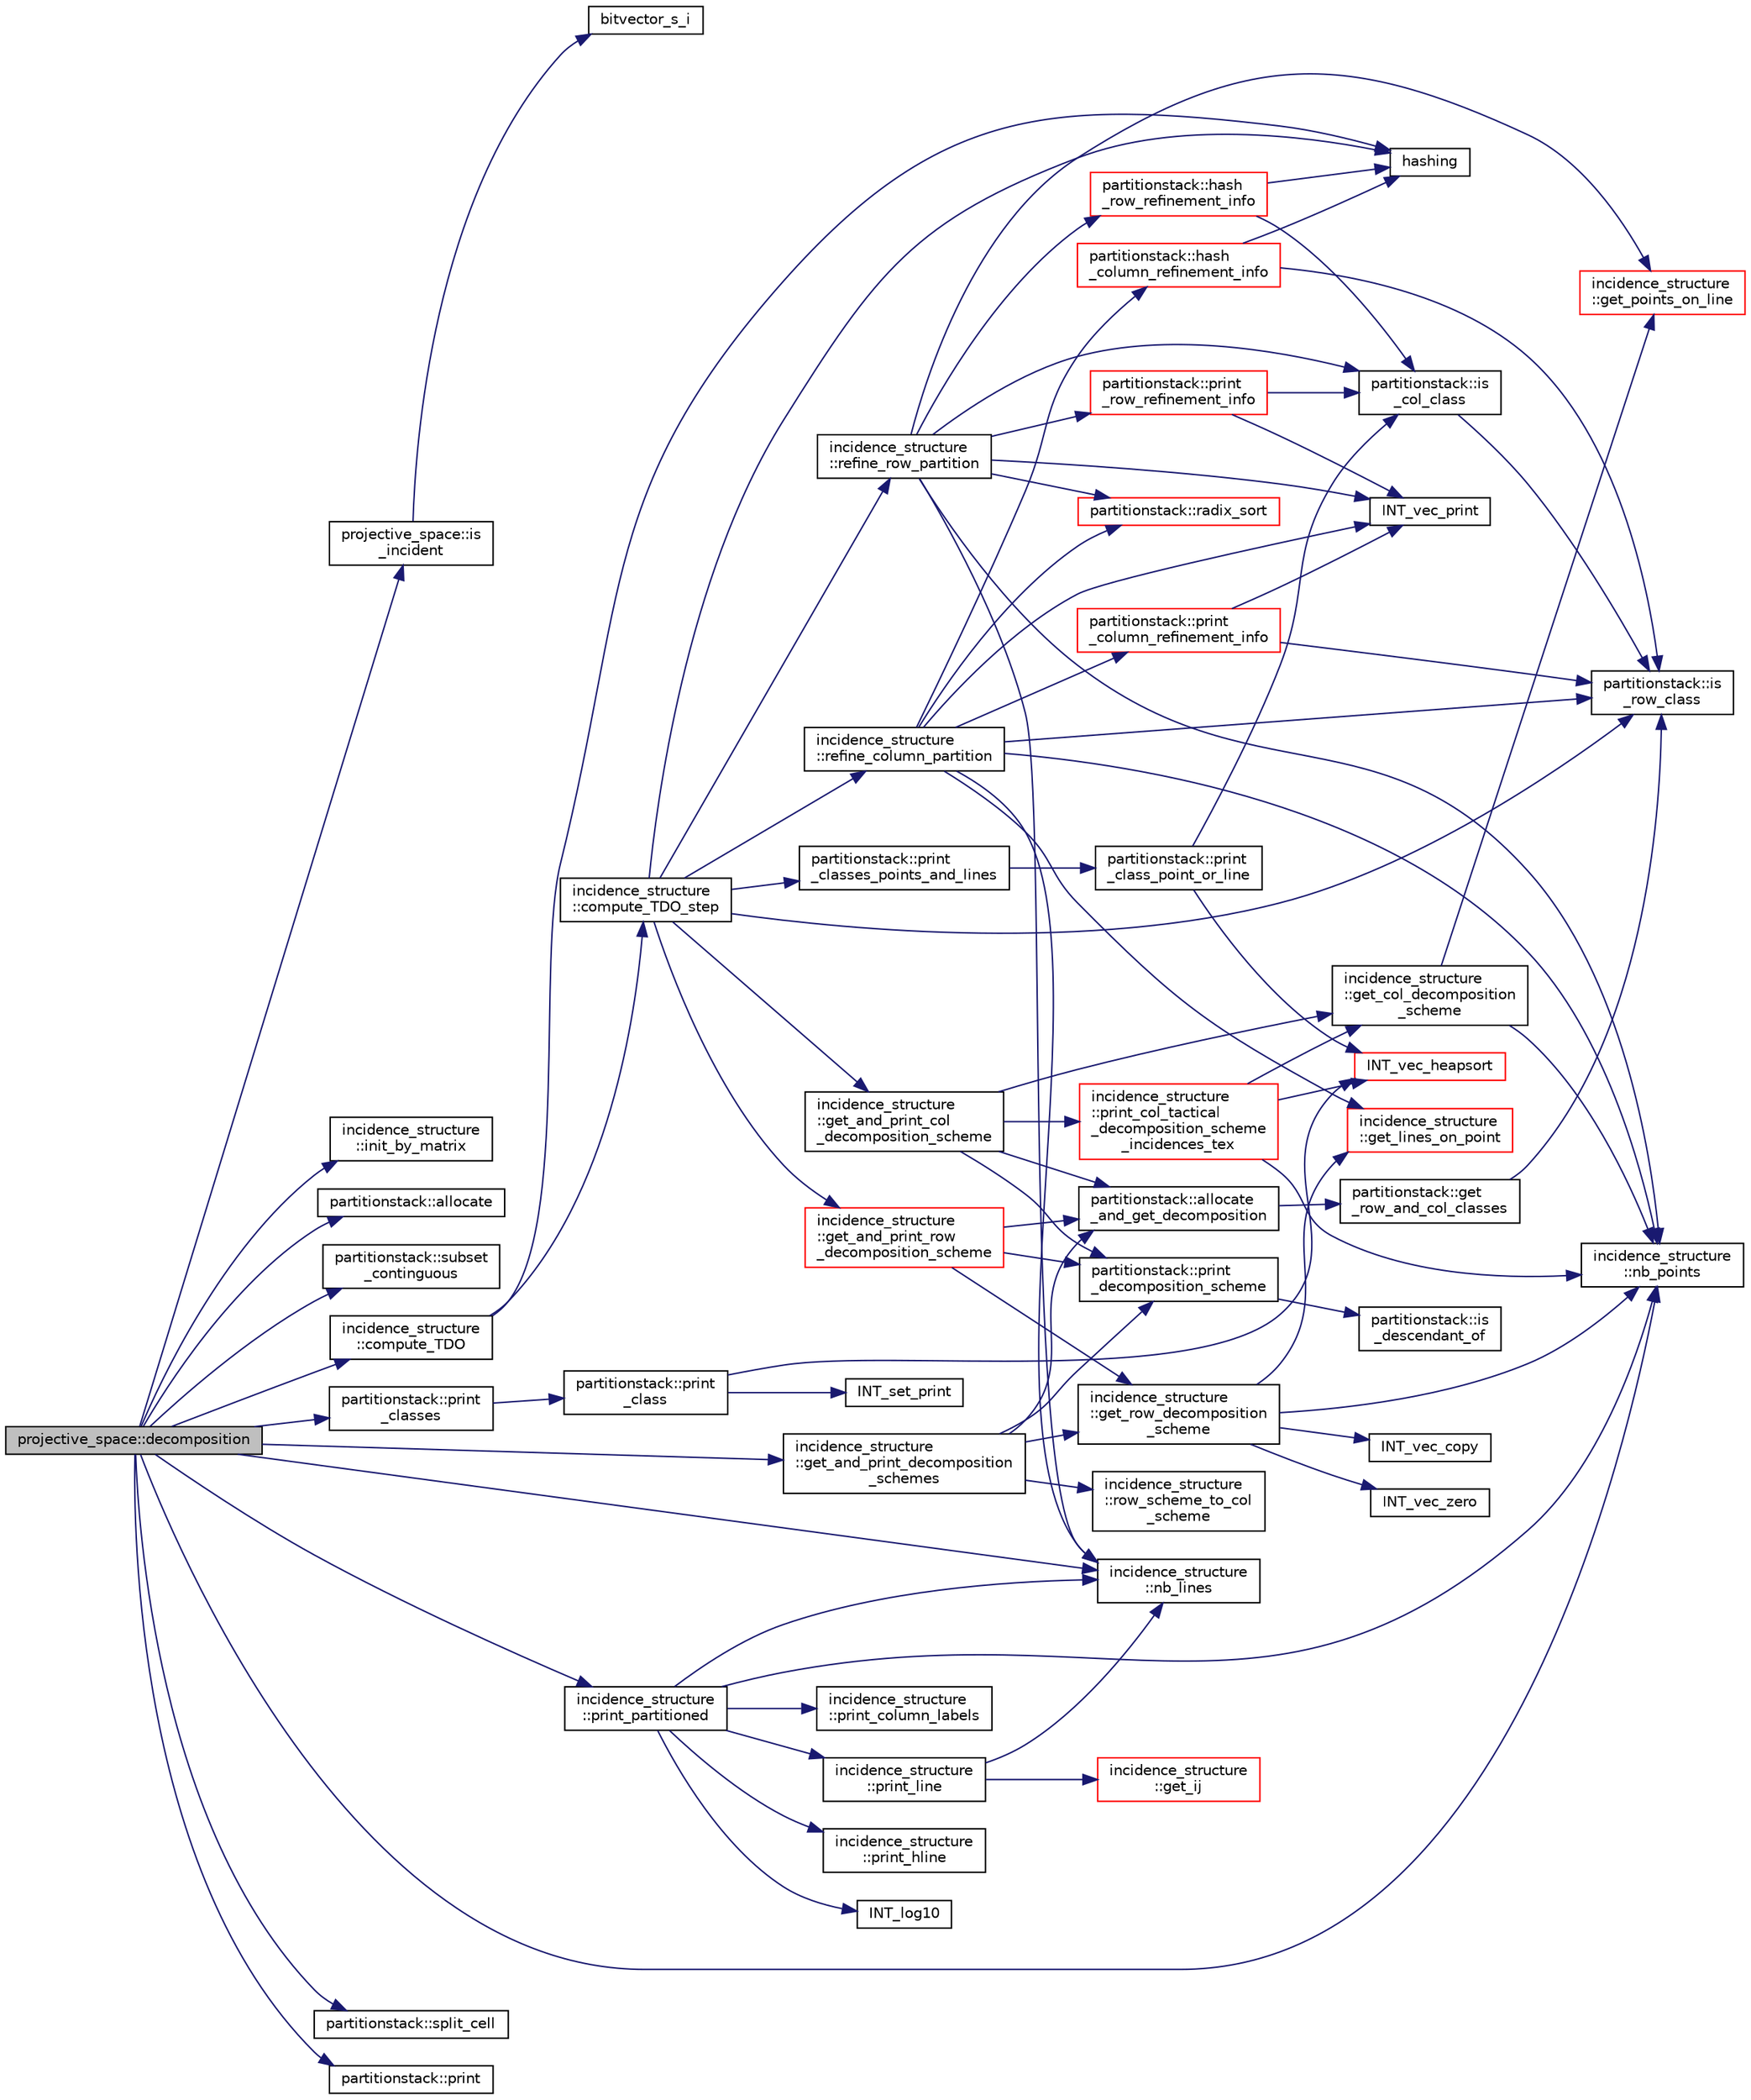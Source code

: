 digraph "projective_space::decomposition"
{
  edge [fontname="Helvetica",fontsize="10",labelfontname="Helvetica",labelfontsize="10"];
  node [fontname="Helvetica",fontsize="10",shape=record];
  rankdir="LR";
  Node597 [label="projective_space::decomposition",height=0.2,width=0.4,color="black", fillcolor="grey75", style="filled", fontcolor="black"];
  Node597 -> Node598 [color="midnightblue",fontsize="10",style="solid",fontname="Helvetica"];
  Node598 [label="projective_space::is\l_incident",height=0.2,width=0.4,color="black", fillcolor="white", style="filled",URL="$d2/d17/classprojective__space.html#a225780a9f3d266bc425b3be0cf5bc0ff"];
  Node598 -> Node599 [color="midnightblue",fontsize="10",style="solid",fontname="Helvetica"];
  Node599 [label="bitvector_s_i",height=0.2,width=0.4,color="black", fillcolor="white", style="filled",URL="$df/dbf/sajeeb_8_c.html#ac0135a3681a44df3fe7af1545676fbe2"];
  Node597 -> Node600 [color="midnightblue",fontsize="10",style="solid",fontname="Helvetica"];
  Node600 [label="incidence_structure\l::init_by_matrix",height=0.2,width=0.4,color="black", fillcolor="white", style="filled",URL="$da/d8a/classincidence__structure.html#a3f4fea622872e3e0f50698abca967561"];
  Node597 -> Node601 [color="midnightblue",fontsize="10",style="solid",fontname="Helvetica"];
  Node601 [label="partitionstack::allocate",height=0.2,width=0.4,color="black", fillcolor="white", style="filled",URL="$d3/d87/classpartitionstack.html#a8ff49c4bd001383eb1f9f0d9bbb01c05"];
  Node597 -> Node602 [color="midnightblue",fontsize="10",style="solid",fontname="Helvetica"];
  Node602 [label="partitionstack::subset\l_continguous",height=0.2,width=0.4,color="black", fillcolor="white", style="filled",URL="$d3/d87/classpartitionstack.html#a9a58475ddfa123b384ff187b290fa37c"];
  Node597 -> Node603 [color="midnightblue",fontsize="10",style="solid",fontname="Helvetica"];
  Node603 [label="incidence_structure\l::nb_points",height=0.2,width=0.4,color="black", fillcolor="white", style="filled",URL="$da/d8a/classincidence__structure.html#aff5f6bfdc7470e73082ee6faacf0af64"];
  Node597 -> Node604 [color="midnightblue",fontsize="10",style="solid",fontname="Helvetica"];
  Node604 [label="incidence_structure\l::nb_lines",height=0.2,width=0.4,color="black", fillcolor="white", style="filled",URL="$da/d8a/classincidence__structure.html#a9ffac61340b2a03f31f1cc366d5a7b79"];
  Node597 -> Node605 [color="midnightblue",fontsize="10",style="solid",fontname="Helvetica"];
  Node605 [label="partitionstack::split_cell",height=0.2,width=0.4,color="black", fillcolor="white", style="filled",URL="$d3/d87/classpartitionstack.html#aafceac783d21309e491df61254f41244"];
  Node597 -> Node606 [color="midnightblue",fontsize="10",style="solid",fontname="Helvetica"];
  Node606 [label="partitionstack::print",height=0.2,width=0.4,color="black", fillcolor="white", style="filled",URL="$d3/d87/classpartitionstack.html#aabacee6e58ddb0d6ee46a47f714edfbb"];
  Node597 -> Node607 [color="midnightblue",fontsize="10",style="solid",fontname="Helvetica"];
  Node607 [label="incidence_structure\l::compute_TDO",height=0.2,width=0.4,color="black", fillcolor="white", style="filled",URL="$da/d8a/classincidence__structure.html#a617e41f176be4a8d522036666342f65e"];
  Node607 -> Node608 [color="midnightblue",fontsize="10",style="solid",fontname="Helvetica"];
  Node608 [label="incidence_structure\l::compute_TDO_step",height=0.2,width=0.4,color="black", fillcolor="white", style="filled",URL="$da/d8a/classincidence__structure.html#a6175accaa64033df34d722c594a8b827"];
  Node608 -> Node609 [color="midnightblue",fontsize="10",style="solid",fontname="Helvetica"];
  Node609 [label="partitionstack::is\l_row_class",height=0.2,width=0.4,color="black", fillcolor="white", style="filled",URL="$d3/d87/classpartitionstack.html#ad8497b40f1c327d3eb2fb2b993d88bb7"];
  Node608 -> Node610 [color="midnightblue",fontsize="10",style="solid",fontname="Helvetica"];
  Node610 [label="incidence_structure\l::refine_column_partition",height=0.2,width=0.4,color="black", fillcolor="white", style="filled",URL="$da/d8a/classincidence__structure.html#ac262f307c1531d67496129dc7890cda4"];
  Node610 -> Node603 [color="midnightblue",fontsize="10",style="solid",fontname="Helvetica"];
  Node610 -> Node604 [color="midnightblue",fontsize="10",style="solid",fontname="Helvetica"];
  Node610 -> Node609 [color="midnightblue",fontsize="10",style="solid",fontname="Helvetica"];
  Node610 -> Node611 [color="midnightblue",fontsize="10",style="solid",fontname="Helvetica"];
  Node611 [label="incidence_structure\l::get_lines_on_point",height=0.2,width=0.4,color="red", fillcolor="white", style="filled",URL="$da/d8a/classincidence__structure.html#a09148fd9478525b4a65c8e44833d1861"];
  Node610 -> Node646 [color="midnightblue",fontsize="10",style="solid",fontname="Helvetica"];
  Node646 [label="INT_vec_print",height=0.2,width=0.4,color="black", fillcolor="white", style="filled",URL="$df/dbf/sajeeb_8_c.html#a79a5901af0b47dd0d694109543c027fe"];
  Node610 -> Node784 [color="midnightblue",fontsize="10",style="solid",fontname="Helvetica"];
  Node784 [label="partitionstack::radix_sort",height=0.2,width=0.4,color="red", fillcolor="white", style="filled",URL="$d3/d87/classpartitionstack.html#a9ab564e8289467768e46fea7d6f8711e"];
  Node610 -> Node788 [color="midnightblue",fontsize="10",style="solid",fontname="Helvetica"];
  Node788 [label="partitionstack::print\l_column_refinement_info",height=0.2,width=0.4,color="red", fillcolor="white", style="filled",URL="$d3/d87/classpartitionstack.html#a3017cbe9d526ce0d99d44939eabf3cef"];
  Node788 -> Node609 [color="midnightblue",fontsize="10",style="solid",fontname="Helvetica"];
  Node788 -> Node646 [color="midnightblue",fontsize="10",style="solid",fontname="Helvetica"];
  Node610 -> Node790 [color="midnightblue",fontsize="10",style="solid",fontname="Helvetica"];
  Node790 [label="partitionstack::hash\l_column_refinement_info",height=0.2,width=0.4,color="red", fillcolor="white", style="filled",URL="$d3/d87/classpartitionstack.html#a13362337bacd51a6de12a305bcd08211"];
  Node790 -> Node791 [color="midnightblue",fontsize="10",style="solid",fontname="Helvetica"];
  Node791 [label="hashing",height=0.2,width=0.4,color="black", fillcolor="white", style="filled",URL="$d5/db4/io__and__os_8h.html#a9abb7260348436473e8c9213f159fe73"];
  Node790 -> Node609 [color="midnightblue",fontsize="10",style="solid",fontname="Helvetica"];
  Node608 -> Node791 [color="midnightblue",fontsize="10",style="solid",fontname="Helvetica"];
  Node608 -> Node792 [color="midnightblue",fontsize="10",style="solid",fontname="Helvetica"];
  Node792 [label="incidence_structure\l::get_and_print_col\l_decomposition_scheme",height=0.2,width=0.4,color="black", fillcolor="white", style="filled",URL="$da/d8a/classincidence__structure.html#a0c51e7224f51f1434025ff6d8a10522c"];
  Node792 -> Node793 [color="midnightblue",fontsize="10",style="solid",fontname="Helvetica"];
  Node793 [label="partitionstack::allocate\l_and_get_decomposition",height=0.2,width=0.4,color="black", fillcolor="white", style="filled",URL="$d3/d87/classpartitionstack.html#a3cd13923b18c41d37259ed943f331208"];
  Node793 -> Node794 [color="midnightblue",fontsize="10",style="solid",fontname="Helvetica"];
  Node794 [label="partitionstack::get\l_row_and_col_classes",height=0.2,width=0.4,color="black", fillcolor="white", style="filled",URL="$d3/d87/classpartitionstack.html#a127a6965905c3f08c50ee09a100cb465"];
  Node794 -> Node609 [color="midnightblue",fontsize="10",style="solid",fontname="Helvetica"];
  Node792 -> Node795 [color="midnightblue",fontsize="10",style="solid",fontname="Helvetica"];
  Node795 [label="incidence_structure\l::get_col_decomposition\l_scheme",height=0.2,width=0.4,color="black", fillcolor="white", style="filled",URL="$da/d8a/classincidence__structure.html#a576b9add81a037a3d8f566ce28541673"];
  Node795 -> Node603 [color="midnightblue",fontsize="10",style="solid",fontname="Helvetica"];
  Node795 -> Node796 [color="midnightblue",fontsize="10",style="solid",fontname="Helvetica"];
  Node796 [label="incidence_structure\l::get_points_on_line",height=0.2,width=0.4,color="red", fillcolor="white", style="filled",URL="$da/d8a/classincidence__structure.html#a1baf0d372125123bf55d27dacc720bda"];
  Node792 -> Node829 [color="midnightblue",fontsize="10",style="solid",fontname="Helvetica"];
  Node829 [label="partitionstack::print\l_decomposition_scheme",height=0.2,width=0.4,color="black", fillcolor="white", style="filled",URL="$d3/d87/classpartitionstack.html#a988c07dc47753333f43dfc393f86f3f7"];
  Node829 -> Node830 [color="midnightblue",fontsize="10",style="solid",fontname="Helvetica"];
  Node830 [label="partitionstack::is\l_descendant_of",height=0.2,width=0.4,color="black", fillcolor="white", style="filled",URL="$d3/d87/classpartitionstack.html#ad5185008e6077511fc180402530e0cc7"];
  Node792 -> Node831 [color="midnightblue",fontsize="10",style="solid",fontname="Helvetica"];
  Node831 [label="incidence_structure\l::print_col_tactical\l_decomposition_scheme\l_incidences_tex",height=0.2,width=0.4,color="red", fillcolor="white", style="filled",URL="$da/d8a/classincidence__structure.html#a56e24435baf9162d6c00080972b49b2c"];
  Node831 -> Node795 [color="midnightblue",fontsize="10",style="solid",fontname="Helvetica"];
  Node831 -> Node603 [color="midnightblue",fontsize="10",style="solid",fontname="Helvetica"];
  Node831 -> Node833 [color="midnightblue",fontsize="10",style="solid",fontname="Helvetica"];
  Node833 [label="INT_vec_heapsort",height=0.2,width=0.4,color="red", fillcolor="white", style="filled",URL="$d5/de2/foundations_2data__structures_2data__structures_8h.html#a3590ad9987f801fbfc94634300182f39"];
  Node608 -> Node837 [color="midnightblue",fontsize="10",style="solid",fontname="Helvetica"];
  Node837 [label="partitionstack::print\l_classes_points_and_lines",height=0.2,width=0.4,color="black", fillcolor="white", style="filled",URL="$d3/d87/classpartitionstack.html#aaed3f1a7bffbbdaf5fa9d20ef86b87b1"];
  Node837 -> Node838 [color="midnightblue",fontsize="10",style="solid",fontname="Helvetica"];
  Node838 [label="partitionstack::print\l_class_point_or_line",height=0.2,width=0.4,color="black", fillcolor="white", style="filled",URL="$d3/d87/classpartitionstack.html#adea8d0eebaf0b53a74f2fcdf1e63e31d"];
  Node838 -> Node839 [color="midnightblue",fontsize="10",style="solid",fontname="Helvetica"];
  Node839 [label="partitionstack::is\l_col_class",height=0.2,width=0.4,color="black", fillcolor="white", style="filled",URL="$d3/d87/classpartitionstack.html#a9dbd980faea7ce40bebd3cf4b843bc63"];
  Node839 -> Node609 [color="midnightblue",fontsize="10",style="solid",fontname="Helvetica"];
  Node838 -> Node833 [color="midnightblue",fontsize="10",style="solid",fontname="Helvetica"];
  Node608 -> Node840 [color="midnightblue",fontsize="10",style="solid",fontname="Helvetica"];
  Node840 [label="incidence_structure\l::refine_row_partition",height=0.2,width=0.4,color="black", fillcolor="white", style="filled",URL="$da/d8a/classincidence__structure.html#a6e1419be9f59e69fd83b44e6b11905ea"];
  Node840 -> Node603 [color="midnightblue",fontsize="10",style="solid",fontname="Helvetica"];
  Node840 -> Node604 [color="midnightblue",fontsize="10",style="solid",fontname="Helvetica"];
  Node840 -> Node839 [color="midnightblue",fontsize="10",style="solid",fontname="Helvetica"];
  Node840 -> Node796 [color="midnightblue",fontsize="10",style="solid",fontname="Helvetica"];
  Node840 -> Node646 [color="midnightblue",fontsize="10",style="solid",fontname="Helvetica"];
  Node840 -> Node784 [color="midnightblue",fontsize="10",style="solid",fontname="Helvetica"];
  Node840 -> Node841 [color="midnightblue",fontsize="10",style="solid",fontname="Helvetica"];
  Node841 [label="partitionstack::print\l_row_refinement_info",height=0.2,width=0.4,color="red", fillcolor="white", style="filled",URL="$d3/d87/classpartitionstack.html#a239ac35b37e27fa76927b9d1b542cc16"];
  Node841 -> Node839 [color="midnightblue",fontsize="10",style="solid",fontname="Helvetica"];
  Node841 -> Node646 [color="midnightblue",fontsize="10",style="solid",fontname="Helvetica"];
  Node840 -> Node842 [color="midnightblue",fontsize="10",style="solid",fontname="Helvetica"];
  Node842 [label="partitionstack::hash\l_row_refinement_info",height=0.2,width=0.4,color="red", fillcolor="white", style="filled",URL="$d3/d87/classpartitionstack.html#a878dad34f16a64fcd9ac6bef56b494e4"];
  Node842 -> Node791 [color="midnightblue",fontsize="10",style="solid",fontname="Helvetica"];
  Node842 -> Node839 [color="midnightblue",fontsize="10",style="solid",fontname="Helvetica"];
  Node608 -> Node843 [color="midnightblue",fontsize="10",style="solid",fontname="Helvetica"];
  Node843 [label="incidence_structure\l::get_and_print_row\l_decomposition_scheme",height=0.2,width=0.4,color="red", fillcolor="white", style="filled",URL="$da/d8a/classincidence__structure.html#a4a1e589bb5c47fb2d98fdb561b669dcf"];
  Node843 -> Node793 [color="midnightblue",fontsize="10",style="solid",fontname="Helvetica"];
  Node843 -> Node844 [color="midnightblue",fontsize="10",style="solid",fontname="Helvetica"];
  Node844 [label="incidence_structure\l::get_row_decomposition\l_scheme",height=0.2,width=0.4,color="black", fillcolor="white", style="filled",URL="$da/d8a/classincidence__structure.html#aa0ad04253ba8e75bb15900ee8b01c9aa"];
  Node844 -> Node845 [color="midnightblue",fontsize="10",style="solid",fontname="Helvetica"];
  Node845 [label="INT_vec_zero",height=0.2,width=0.4,color="black", fillcolor="white", style="filled",URL="$df/dbf/sajeeb_8_c.html#aa8c9c7977203577026080f546fe4980f"];
  Node844 -> Node611 [color="midnightblue",fontsize="10",style="solid",fontname="Helvetica"];
  Node844 -> Node603 [color="midnightblue",fontsize="10",style="solid",fontname="Helvetica"];
  Node844 -> Node694 [color="midnightblue",fontsize="10",style="solid",fontname="Helvetica"];
  Node694 [label="INT_vec_copy",height=0.2,width=0.4,color="black", fillcolor="white", style="filled",URL="$df/dbf/sajeeb_8_c.html#ac2d875e27e009af6ec04d17254d11075"];
  Node843 -> Node829 [color="midnightblue",fontsize="10",style="solid",fontname="Helvetica"];
  Node607 -> Node791 [color="midnightblue",fontsize="10",style="solid",fontname="Helvetica"];
  Node597 -> Node848 [color="midnightblue",fontsize="10",style="solid",fontname="Helvetica"];
  Node848 [label="incidence_structure\l::print_partitioned",height=0.2,width=0.4,color="black", fillcolor="white", style="filled",URL="$da/d8a/classincidence__structure.html#a9e18878f5cc9dbeca4806bd5aab5b054"];
  Node848 -> Node603 [color="midnightblue",fontsize="10",style="solid",fontname="Helvetica"];
  Node848 -> Node604 [color="midnightblue",fontsize="10",style="solid",fontname="Helvetica"];
  Node848 -> Node849 [color="midnightblue",fontsize="10",style="solid",fontname="Helvetica"];
  Node849 [label="INT_log10",height=0.2,width=0.4,color="black", fillcolor="white", style="filled",URL="$de/dc5/algebra__and__number__theory_8h.html#a98bc0a6c562370a355165d2538dac250"];
  Node848 -> Node850 [color="midnightblue",fontsize="10",style="solid",fontname="Helvetica"];
  Node850 [label="incidence_structure\l::print_column_labels",height=0.2,width=0.4,color="black", fillcolor="white", style="filled",URL="$da/d8a/classincidence__structure.html#a16f15115fc99c128a90c824da2915700"];
  Node848 -> Node851 [color="midnightblue",fontsize="10",style="solid",fontname="Helvetica"];
  Node851 [label="incidence_structure\l::print_hline",height=0.2,width=0.4,color="black", fillcolor="white", style="filled",URL="$da/d8a/classincidence__structure.html#ab973a717586b3a740a087b9c036a6b6e"];
  Node848 -> Node852 [color="midnightblue",fontsize="10",style="solid",fontname="Helvetica"];
  Node852 [label="incidence_structure\l::print_line",height=0.2,width=0.4,color="black", fillcolor="white", style="filled",URL="$da/d8a/classincidence__structure.html#ae76fdf2cf39ba776ed86b0b910d7746a"];
  Node852 -> Node853 [color="midnightblue",fontsize="10",style="solid",fontname="Helvetica"];
  Node853 [label="incidence_structure\l::get_ij",height=0.2,width=0.4,color="red", fillcolor="white", style="filled",URL="$da/d8a/classincidence__structure.html#a5ee9b327bdd0c2714cadff040a4c4678"];
  Node852 -> Node604 [color="midnightblue",fontsize="10",style="solid",fontname="Helvetica"];
  Node597 -> Node855 [color="midnightblue",fontsize="10",style="solid",fontname="Helvetica"];
  Node855 [label="incidence_structure\l::get_and_print_decomposition\l_schemes",height=0.2,width=0.4,color="black", fillcolor="white", style="filled",URL="$da/d8a/classincidence__structure.html#a95766a2ffb220bae98b60ed3c91bce9a"];
  Node855 -> Node793 [color="midnightblue",fontsize="10",style="solid",fontname="Helvetica"];
  Node855 -> Node844 [color="midnightblue",fontsize="10",style="solid",fontname="Helvetica"];
  Node855 -> Node856 [color="midnightblue",fontsize="10",style="solid",fontname="Helvetica"];
  Node856 [label="incidence_structure\l::row_scheme_to_col\l_scheme",height=0.2,width=0.4,color="black", fillcolor="white", style="filled",URL="$da/d8a/classincidence__structure.html#a582f7e96981fde19d23c30fde9561e35"];
  Node855 -> Node829 [color="midnightblue",fontsize="10",style="solid",fontname="Helvetica"];
  Node597 -> Node857 [color="midnightblue",fontsize="10",style="solid",fontname="Helvetica"];
  Node857 [label="partitionstack::print\l_classes",height=0.2,width=0.4,color="black", fillcolor="white", style="filled",URL="$d3/d87/classpartitionstack.html#a4402fb4ff1f6c91590899814cf91438c"];
  Node857 -> Node858 [color="midnightblue",fontsize="10",style="solid",fontname="Helvetica"];
  Node858 [label="partitionstack::print\l_class",height=0.2,width=0.4,color="black", fillcolor="white", style="filled",URL="$d3/d87/classpartitionstack.html#a7dbde570bd374f43293acbcafb574e9a"];
  Node858 -> Node833 [color="midnightblue",fontsize="10",style="solid",fontname="Helvetica"];
  Node858 -> Node859 [color="midnightblue",fontsize="10",style="solid",fontname="Helvetica"];
  Node859 [label="INT_set_print",height=0.2,width=0.4,color="black", fillcolor="white", style="filled",URL="$df/dbf/sajeeb_8_c.html#a97614645ec11df30e0e896367f91ffd9"];
}
